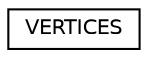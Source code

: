 digraph "Graphical Class Hierarchy"
{
  edge [fontname="Helvetica",fontsize="10",labelfontname="Helvetica",labelfontsize="10"];
  node [fontname="Helvetica",fontsize="10",shape=record];
  rankdir="LR";
  Node0 [label="VERTICES",height=0.2,width=0.4,color="black", fillcolor="white", style="filled",URL="$structVERTICES.html"];
}

